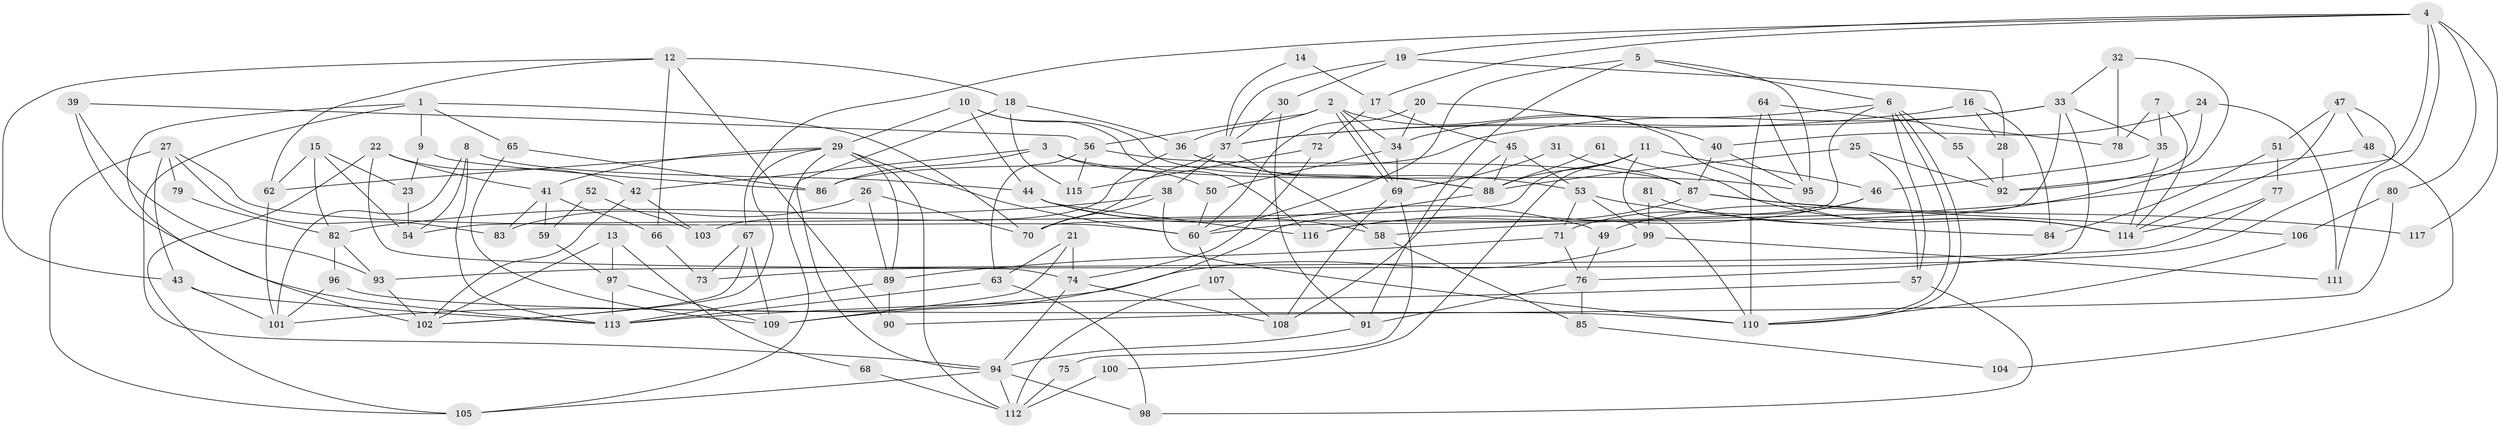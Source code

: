 // Generated by graph-tools (version 1.1) at 2025/26/03/09/25 03:26:10]
// undirected, 117 vertices, 234 edges
graph export_dot {
graph [start="1"]
  node [color=gray90,style=filled];
  1;
  2;
  3;
  4;
  5;
  6;
  7;
  8;
  9;
  10;
  11;
  12;
  13;
  14;
  15;
  16;
  17;
  18;
  19;
  20;
  21;
  22;
  23;
  24;
  25;
  26;
  27;
  28;
  29;
  30;
  31;
  32;
  33;
  34;
  35;
  36;
  37;
  38;
  39;
  40;
  41;
  42;
  43;
  44;
  45;
  46;
  47;
  48;
  49;
  50;
  51;
  52;
  53;
  54;
  55;
  56;
  57;
  58;
  59;
  60;
  61;
  62;
  63;
  64;
  65;
  66;
  67;
  68;
  69;
  70;
  71;
  72;
  73;
  74;
  75;
  76;
  77;
  78;
  79;
  80;
  81;
  82;
  83;
  84;
  85;
  86;
  87;
  88;
  89;
  90;
  91;
  92;
  93;
  94;
  95;
  96;
  97;
  98;
  99;
  100;
  101;
  102;
  103;
  104;
  105;
  106;
  107;
  108;
  109;
  110;
  111;
  112;
  113;
  114;
  115;
  116;
  117;
  1 -- 9;
  1 -- 94;
  1 -- 65;
  1 -- 70;
  1 -- 102;
  2 -- 34;
  2 -- 69;
  2 -- 69;
  2 -- 36;
  2 -- 56;
  2 -- 114;
  3 -- 50;
  3 -- 95;
  3 -- 42;
  3 -- 86;
  4 -- 19;
  4 -- 80;
  4 -- 17;
  4 -- 58;
  4 -- 67;
  4 -- 111;
  4 -- 117;
  5 -- 60;
  5 -- 95;
  5 -- 6;
  5 -- 91;
  6 -- 110;
  6 -- 110;
  6 -- 34;
  6 -- 55;
  6 -- 57;
  6 -- 60;
  7 -- 114;
  7 -- 35;
  7 -- 78;
  8 -- 44;
  8 -- 113;
  8 -- 54;
  8 -- 101;
  9 -- 86;
  9 -- 23;
  10 -- 116;
  10 -- 88;
  10 -- 29;
  10 -- 44;
  11 -- 88;
  11 -- 46;
  11 -- 54;
  11 -- 100;
  11 -- 110;
  12 -- 18;
  12 -- 43;
  12 -- 62;
  12 -- 66;
  12 -- 90;
  13 -- 97;
  13 -- 102;
  13 -- 68;
  14 -- 17;
  14 -- 37;
  15 -- 82;
  15 -- 54;
  15 -- 23;
  15 -- 62;
  16 -- 37;
  16 -- 28;
  16 -- 84;
  17 -- 45;
  17 -- 72;
  18 -- 105;
  18 -- 115;
  18 -- 36;
  19 -- 37;
  19 -- 30;
  19 -- 28;
  20 -- 34;
  20 -- 60;
  20 -- 40;
  21 -- 74;
  21 -- 63;
  21 -- 109;
  22 -- 42;
  22 -- 105;
  22 -- 41;
  22 -- 74;
  23 -- 54;
  24 -- 111;
  24 -- 40;
  24 -- 92;
  25 -- 88;
  25 -- 57;
  25 -- 92;
  26 -- 89;
  26 -- 70;
  26 -- 83;
  27 -- 60;
  27 -- 83;
  27 -- 43;
  27 -- 79;
  27 -- 105;
  28 -- 92;
  29 -- 62;
  29 -- 41;
  29 -- 60;
  29 -- 89;
  29 -- 94;
  29 -- 102;
  29 -- 112;
  30 -- 91;
  30 -- 37;
  31 -- 69;
  31 -- 87;
  32 -- 49;
  32 -- 33;
  32 -- 78;
  33 -- 86;
  33 -- 70;
  33 -- 35;
  33 -- 37;
  33 -- 76;
  34 -- 69;
  34 -- 50;
  35 -- 114;
  35 -- 46;
  36 -- 53;
  36 -- 88;
  36 -- 103;
  37 -- 70;
  37 -- 38;
  37 -- 58;
  38 -- 110;
  38 -- 70;
  38 -- 82;
  39 -- 56;
  39 -- 93;
  39 -- 113;
  40 -- 87;
  40 -- 95;
  41 -- 59;
  41 -- 66;
  41 -- 83;
  42 -- 102;
  42 -- 103;
  43 -- 101;
  43 -- 113;
  44 -- 58;
  44 -- 49;
  44 -- 116;
  45 -- 88;
  45 -- 53;
  45 -- 108;
  46 -- 71;
  46 -- 116;
  47 -- 51;
  47 -- 73;
  47 -- 48;
  47 -- 114;
  48 -- 92;
  48 -- 104;
  49 -- 76;
  50 -- 60;
  51 -- 77;
  51 -- 84;
  52 -- 59;
  52 -- 103;
  53 -- 71;
  53 -- 84;
  53 -- 99;
  55 -- 92;
  56 -- 63;
  56 -- 87;
  56 -- 115;
  57 -- 113;
  57 -- 98;
  58 -- 85;
  59 -- 97;
  60 -- 107;
  61 -- 88;
  61 -- 114;
  62 -- 101;
  63 -- 113;
  63 -- 98;
  64 -- 110;
  64 -- 78;
  64 -- 95;
  65 -- 109;
  65 -- 86;
  66 -- 73;
  67 -- 102;
  67 -- 73;
  67 -- 109;
  68 -- 112;
  69 -- 108;
  69 -- 75;
  71 -- 89;
  71 -- 76;
  72 -- 74;
  72 -- 115;
  74 -- 94;
  74 -- 108;
  75 -- 112;
  76 -- 91;
  76 -- 85;
  77 -- 93;
  77 -- 114;
  79 -- 82;
  80 -- 90;
  80 -- 106;
  81 -- 99;
  81 -- 114;
  82 -- 96;
  82 -- 93;
  85 -- 104;
  87 -- 116;
  87 -- 106;
  87 -- 117;
  88 -- 109;
  89 -- 113;
  89 -- 90;
  91 -- 94;
  93 -- 102;
  94 -- 112;
  94 -- 98;
  94 -- 105;
  96 -- 110;
  96 -- 101;
  97 -- 113;
  97 -- 109;
  99 -- 101;
  99 -- 111;
  100 -- 112;
  106 -- 110;
  107 -- 108;
  107 -- 112;
}
